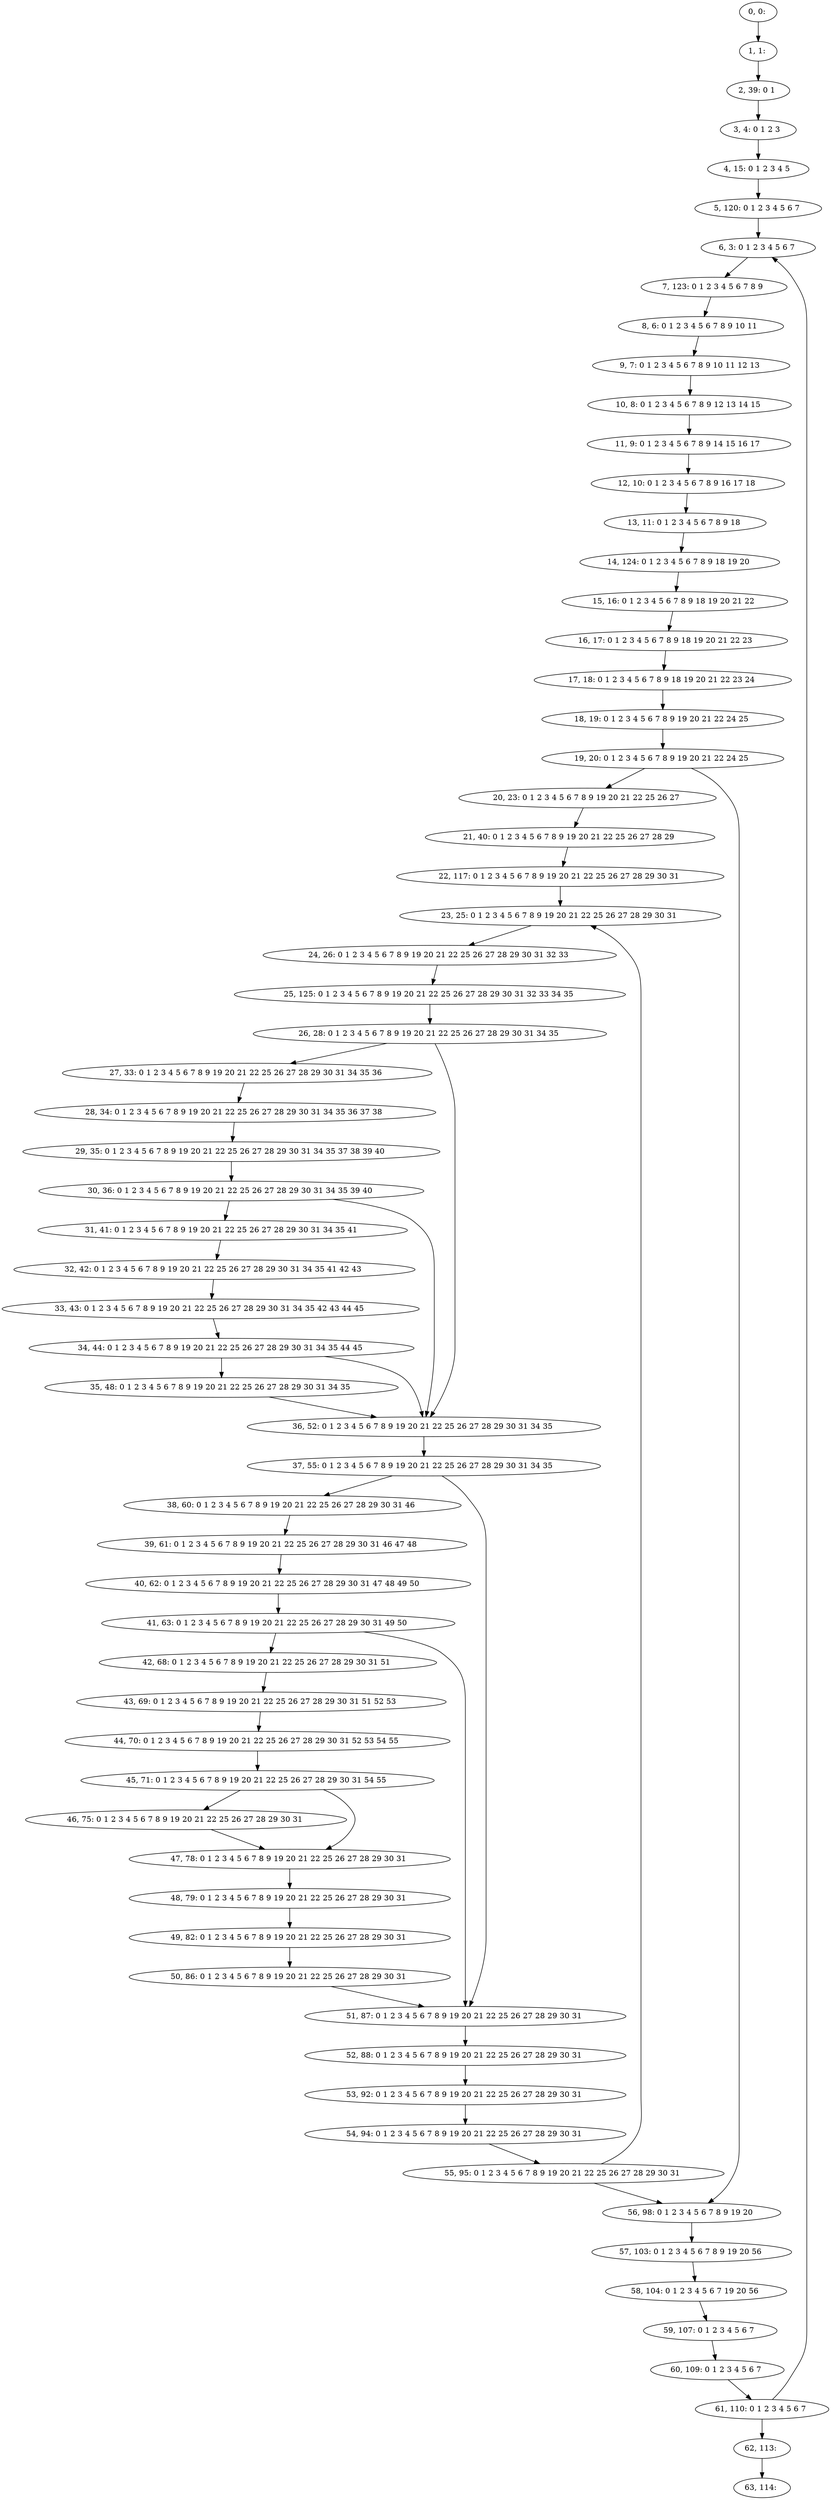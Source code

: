 digraph G {
0[label="0, 0: "];
1[label="1, 1: "];
2[label="2, 39: 0 1 "];
3[label="3, 4: 0 1 2 3 "];
4[label="4, 15: 0 1 2 3 4 5 "];
5[label="5, 120: 0 1 2 3 4 5 6 7 "];
6[label="6, 3: 0 1 2 3 4 5 6 7 "];
7[label="7, 123: 0 1 2 3 4 5 6 7 8 9 "];
8[label="8, 6: 0 1 2 3 4 5 6 7 8 9 10 11 "];
9[label="9, 7: 0 1 2 3 4 5 6 7 8 9 10 11 12 13 "];
10[label="10, 8: 0 1 2 3 4 5 6 7 8 9 12 13 14 15 "];
11[label="11, 9: 0 1 2 3 4 5 6 7 8 9 14 15 16 17 "];
12[label="12, 10: 0 1 2 3 4 5 6 7 8 9 16 17 18 "];
13[label="13, 11: 0 1 2 3 4 5 6 7 8 9 18 "];
14[label="14, 124: 0 1 2 3 4 5 6 7 8 9 18 19 20 "];
15[label="15, 16: 0 1 2 3 4 5 6 7 8 9 18 19 20 21 22 "];
16[label="16, 17: 0 1 2 3 4 5 6 7 8 9 18 19 20 21 22 23 "];
17[label="17, 18: 0 1 2 3 4 5 6 7 8 9 18 19 20 21 22 23 24 "];
18[label="18, 19: 0 1 2 3 4 5 6 7 8 9 19 20 21 22 24 25 "];
19[label="19, 20: 0 1 2 3 4 5 6 7 8 9 19 20 21 22 24 25 "];
20[label="20, 23: 0 1 2 3 4 5 6 7 8 9 19 20 21 22 25 26 27 "];
21[label="21, 40: 0 1 2 3 4 5 6 7 8 9 19 20 21 22 25 26 27 28 29 "];
22[label="22, 117: 0 1 2 3 4 5 6 7 8 9 19 20 21 22 25 26 27 28 29 30 31 "];
23[label="23, 25: 0 1 2 3 4 5 6 7 8 9 19 20 21 22 25 26 27 28 29 30 31 "];
24[label="24, 26: 0 1 2 3 4 5 6 7 8 9 19 20 21 22 25 26 27 28 29 30 31 32 33 "];
25[label="25, 125: 0 1 2 3 4 5 6 7 8 9 19 20 21 22 25 26 27 28 29 30 31 32 33 34 35 "];
26[label="26, 28: 0 1 2 3 4 5 6 7 8 9 19 20 21 22 25 26 27 28 29 30 31 34 35 "];
27[label="27, 33: 0 1 2 3 4 5 6 7 8 9 19 20 21 22 25 26 27 28 29 30 31 34 35 36 "];
28[label="28, 34: 0 1 2 3 4 5 6 7 8 9 19 20 21 22 25 26 27 28 29 30 31 34 35 36 37 38 "];
29[label="29, 35: 0 1 2 3 4 5 6 7 8 9 19 20 21 22 25 26 27 28 29 30 31 34 35 37 38 39 40 "];
30[label="30, 36: 0 1 2 3 4 5 6 7 8 9 19 20 21 22 25 26 27 28 29 30 31 34 35 39 40 "];
31[label="31, 41: 0 1 2 3 4 5 6 7 8 9 19 20 21 22 25 26 27 28 29 30 31 34 35 41 "];
32[label="32, 42: 0 1 2 3 4 5 6 7 8 9 19 20 21 22 25 26 27 28 29 30 31 34 35 41 42 43 "];
33[label="33, 43: 0 1 2 3 4 5 6 7 8 9 19 20 21 22 25 26 27 28 29 30 31 34 35 42 43 44 45 "];
34[label="34, 44: 0 1 2 3 4 5 6 7 8 9 19 20 21 22 25 26 27 28 29 30 31 34 35 44 45 "];
35[label="35, 48: 0 1 2 3 4 5 6 7 8 9 19 20 21 22 25 26 27 28 29 30 31 34 35 "];
36[label="36, 52: 0 1 2 3 4 5 6 7 8 9 19 20 21 22 25 26 27 28 29 30 31 34 35 "];
37[label="37, 55: 0 1 2 3 4 5 6 7 8 9 19 20 21 22 25 26 27 28 29 30 31 34 35 "];
38[label="38, 60: 0 1 2 3 4 5 6 7 8 9 19 20 21 22 25 26 27 28 29 30 31 46 "];
39[label="39, 61: 0 1 2 3 4 5 6 7 8 9 19 20 21 22 25 26 27 28 29 30 31 46 47 48 "];
40[label="40, 62: 0 1 2 3 4 5 6 7 8 9 19 20 21 22 25 26 27 28 29 30 31 47 48 49 50 "];
41[label="41, 63: 0 1 2 3 4 5 6 7 8 9 19 20 21 22 25 26 27 28 29 30 31 49 50 "];
42[label="42, 68: 0 1 2 3 4 5 6 7 8 9 19 20 21 22 25 26 27 28 29 30 31 51 "];
43[label="43, 69: 0 1 2 3 4 5 6 7 8 9 19 20 21 22 25 26 27 28 29 30 31 51 52 53 "];
44[label="44, 70: 0 1 2 3 4 5 6 7 8 9 19 20 21 22 25 26 27 28 29 30 31 52 53 54 55 "];
45[label="45, 71: 0 1 2 3 4 5 6 7 8 9 19 20 21 22 25 26 27 28 29 30 31 54 55 "];
46[label="46, 75: 0 1 2 3 4 5 6 7 8 9 19 20 21 22 25 26 27 28 29 30 31 "];
47[label="47, 78: 0 1 2 3 4 5 6 7 8 9 19 20 21 22 25 26 27 28 29 30 31 "];
48[label="48, 79: 0 1 2 3 4 5 6 7 8 9 19 20 21 22 25 26 27 28 29 30 31 "];
49[label="49, 82: 0 1 2 3 4 5 6 7 8 9 19 20 21 22 25 26 27 28 29 30 31 "];
50[label="50, 86: 0 1 2 3 4 5 6 7 8 9 19 20 21 22 25 26 27 28 29 30 31 "];
51[label="51, 87: 0 1 2 3 4 5 6 7 8 9 19 20 21 22 25 26 27 28 29 30 31 "];
52[label="52, 88: 0 1 2 3 4 5 6 7 8 9 19 20 21 22 25 26 27 28 29 30 31 "];
53[label="53, 92: 0 1 2 3 4 5 6 7 8 9 19 20 21 22 25 26 27 28 29 30 31 "];
54[label="54, 94: 0 1 2 3 4 5 6 7 8 9 19 20 21 22 25 26 27 28 29 30 31 "];
55[label="55, 95: 0 1 2 3 4 5 6 7 8 9 19 20 21 22 25 26 27 28 29 30 31 "];
56[label="56, 98: 0 1 2 3 4 5 6 7 8 9 19 20 "];
57[label="57, 103: 0 1 2 3 4 5 6 7 8 9 19 20 56 "];
58[label="58, 104: 0 1 2 3 4 5 6 7 19 20 56 "];
59[label="59, 107: 0 1 2 3 4 5 6 7 "];
60[label="60, 109: 0 1 2 3 4 5 6 7 "];
61[label="61, 110: 0 1 2 3 4 5 6 7 "];
62[label="62, 113: "];
63[label="63, 114: "];
0->1 ;
1->2 ;
2->3 ;
3->4 ;
4->5 ;
5->6 ;
6->7 ;
7->8 ;
8->9 ;
9->10 ;
10->11 ;
11->12 ;
12->13 ;
13->14 ;
14->15 ;
15->16 ;
16->17 ;
17->18 ;
18->19 ;
19->20 ;
19->56 ;
20->21 ;
21->22 ;
22->23 ;
23->24 ;
24->25 ;
25->26 ;
26->27 ;
26->36 ;
27->28 ;
28->29 ;
29->30 ;
30->31 ;
30->36 ;
31->32 ;
32->33 ;
33->34 ;
34->35 ;
34->36 ;
35->36 ;
36->37 ;
37->38 ;
37->51 ;
38->39 ;
39->40 ;
40->41 ;
41->42 ;
41->51 ;
42->43 ;
43->44 ;
44->45 ;
45->46 ;
45->47 ;
46->47 ;
47->48 ;
48->49 ;
49->50 ;
50->51 ;
51->52 ;
52->53 ;
53->54 ;
54->55 ;
55->56 ;
55->23 ;
56->57 ;
57->58 ;
58->59 ;
59->60 ;
60->61 ;
61->62 ;
61->6 ;
62->63 ;
}
